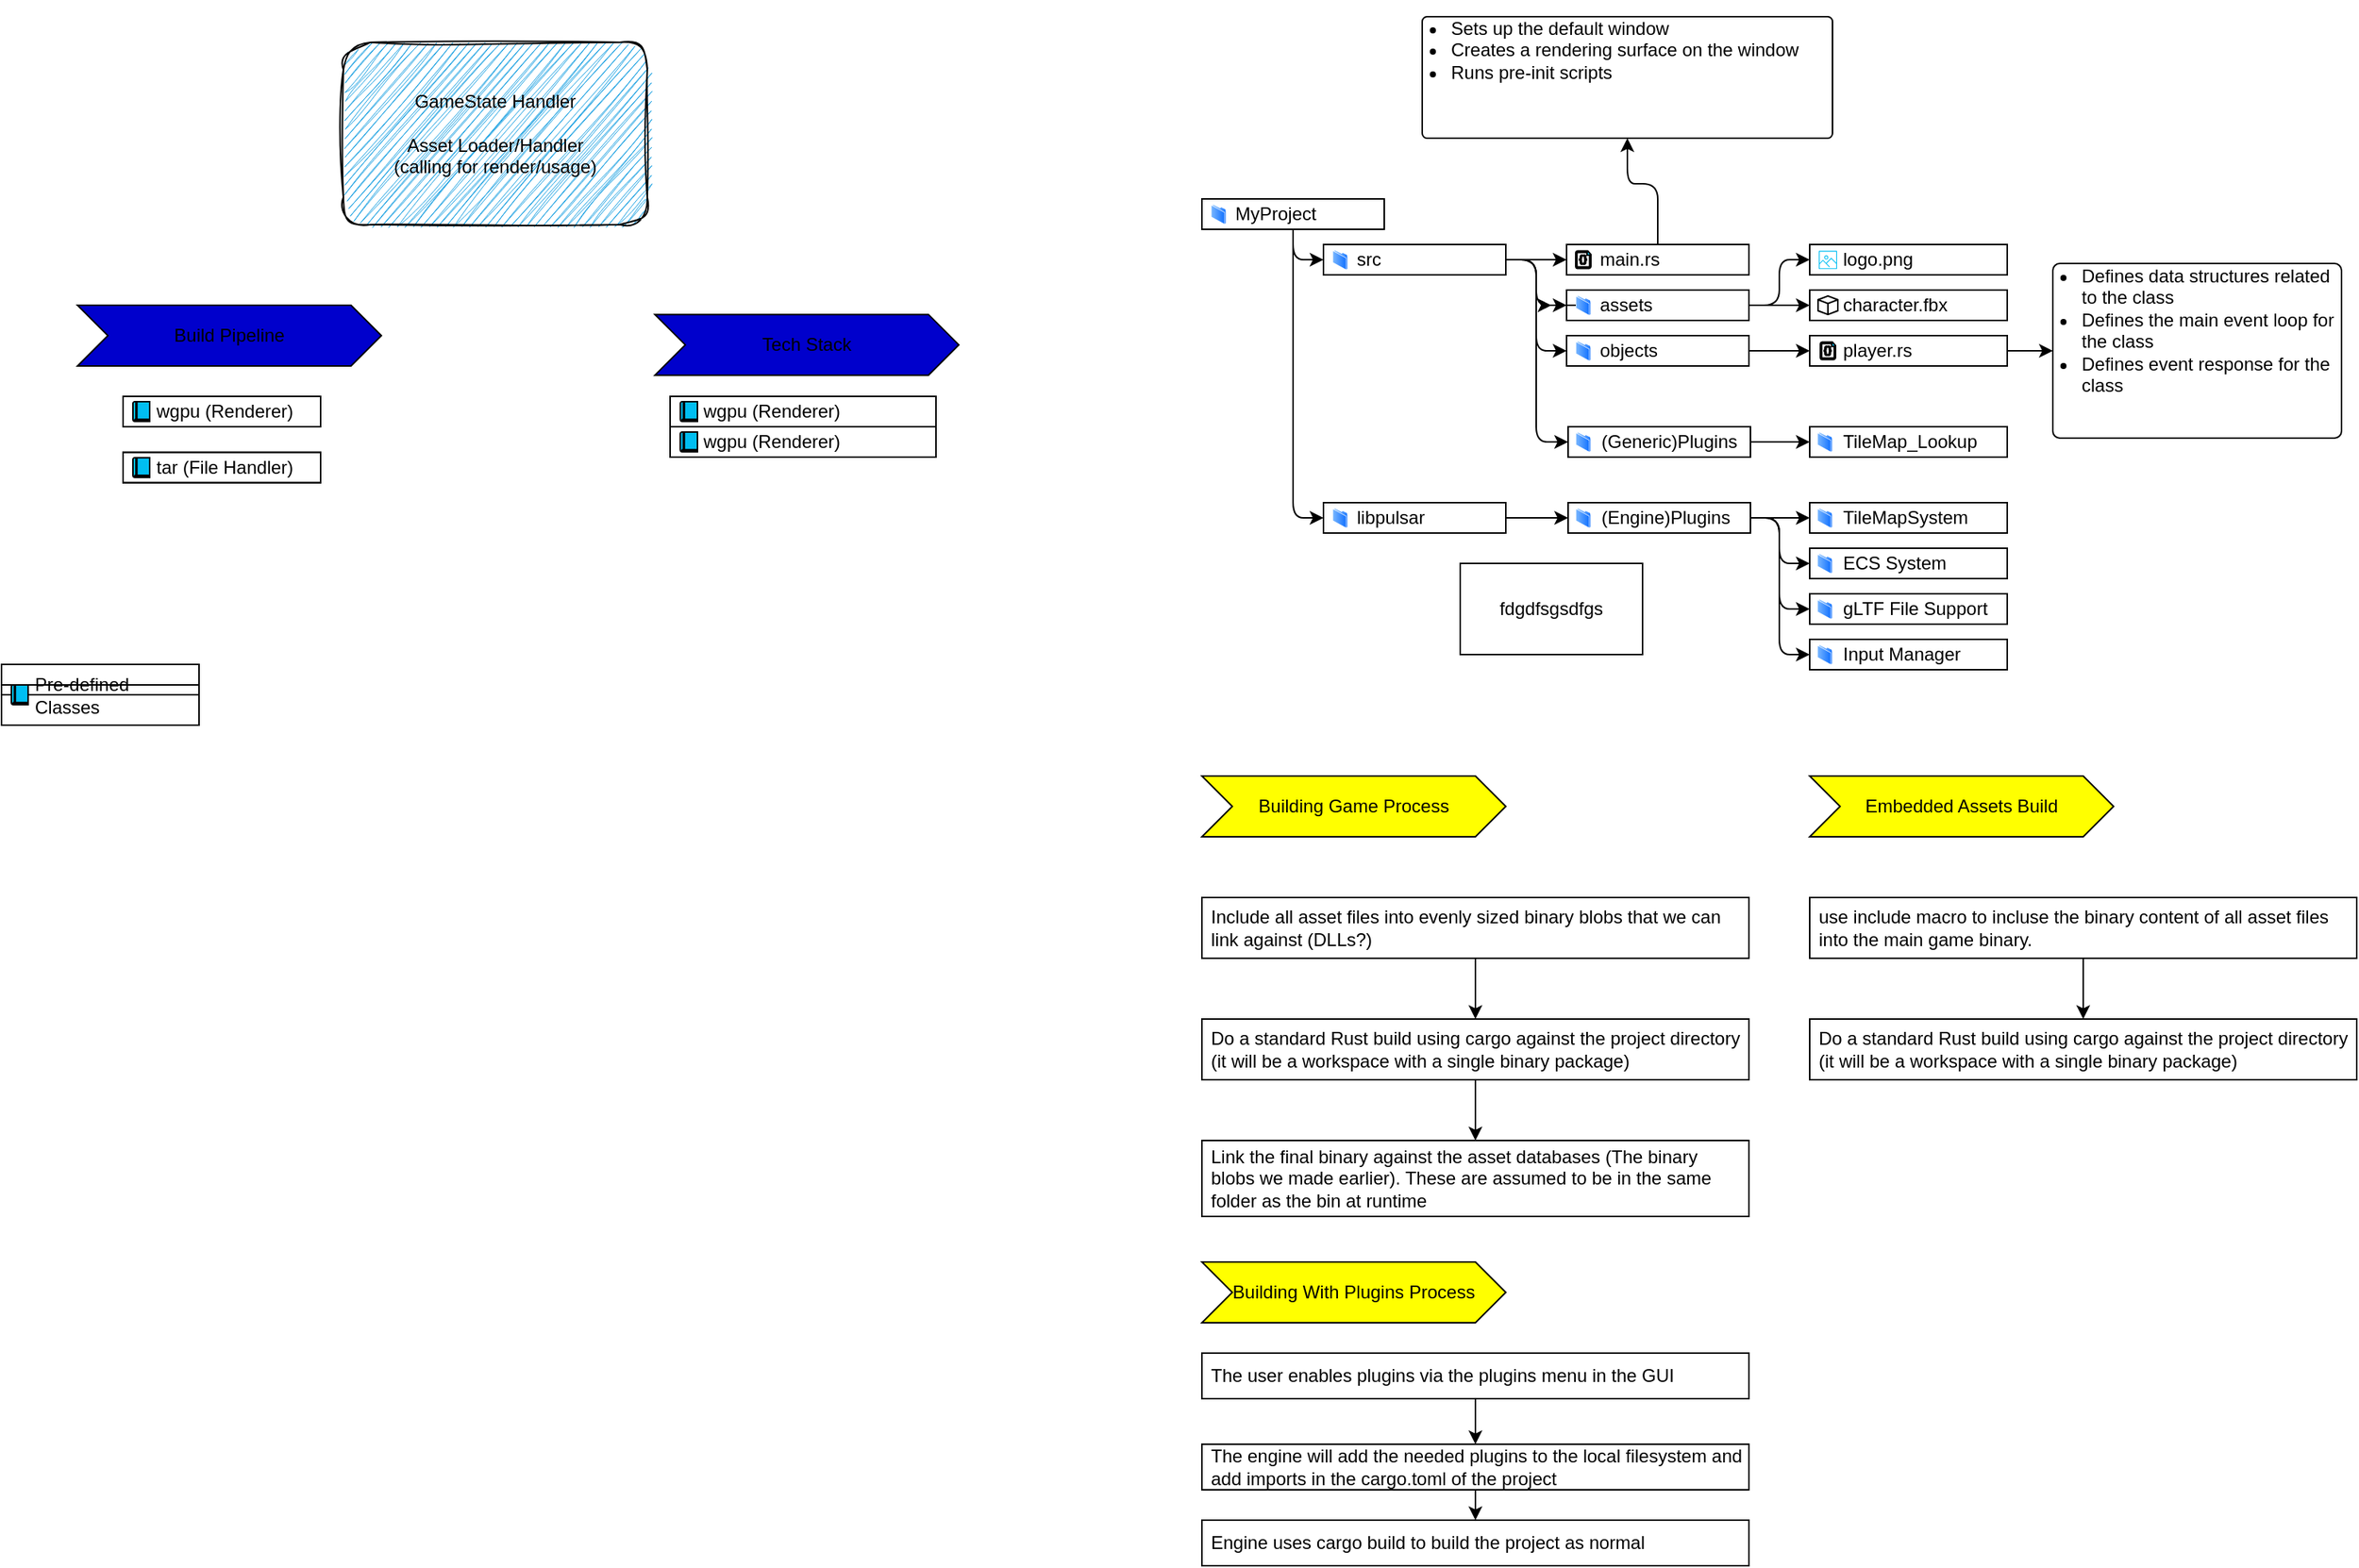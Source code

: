 <mxfile version="26.0.7" pages="2">
  <diagram id="Oc2sufx1-WyecKZLcLsp" name="Pre-BuildTime">
    <mxGraphModel dx="1986" dy="423" grid="1" gridSize="10" guides="1" tooltips="1" connect="1" arrows="1" fold="1" page="1" pageScale="1" pageWidth="850" pageHeight="1100" math="1" shadow="0">
      <root>
        <mxCell id="0" />
        <mxCell id="1" parent="0" />
        <mxCell id="5" style="edgeStyle=none;html=1;align=left;spacingLeft=20;fontColor=default;strokeColor=default;" parent="1" edge="1">
          <mxGeometry relative="1" as="geometry">
            <mxPoint x="70.0" y="120" as="sourcePoint" />
            <mxPoint x="70.0" y="120" as="targetPoint" />
          </mxGeometry>
        </mxCell>
        <mxCell id="10" value="" style="edgeStyle=none;html=1;align=left;spacingLeft=20;fontColor=default;strokeColor=default;" parent="1" source="7" target="9" edge="1">
          <mxGeometry relative="1" as="geometry">
            <Array as="points">
              <mxPoint x="100" y="180" />
            </Array>
          </mxGeometry>
        </mxCell>
        <mxCell id="15" style="edgeStyle=none;html=1;entryX=0;entryY=0.5;entryDx=0;entryDy=0;align=left;spacingLeft=20;fontColor=default;strokeColor=default;" parent="1" source="7" target="12" edge="1">
          <mxGeometry relative="1" as="geometry">
            <Array as="points">
              <mxPoint x="100" y="350" />
            </Array>
          </mxGeometry>
        </mxCell>
        <mxCell id="7" value="MyProject" style="rounded=0;whiteSpace=wrap;html=1;align=left;spacingLeft=20;fontColor=default;strokeColor=default;" parent="1" vertex="1">
          <mxGeometry x="40" y="140" width="120" height="20" as="geometry" />
        </mxCell>
        <mxCell id="18" value="" style="edgeStyle=none;html=1;align=left;spacingLeft=20;fontColor=default;strokeColor=default;" parent="1" source="9" target="17" edge="1">
          <mxGeometry relative="1" as="geometry" />
        </mxCell>
        <mxCell id="20" style="edgeStyle=none;html=1;entryX=0;entryY=0.5;entryDx=0;entryDy=0;align=left;spacingLeft=20;fontColor=default;strokeColor=default;" parent="1" source="9" target="19" edge="1">
          <mxGeometry relative="1" as="geometry">
            <Array as="points">
              <mxPoint x="260" y="180" />
              <mxPoint x="260" y="210" />
            </Array>
          </mxGeometry>
        </mxCell>
        <mxCell id="56" style="edgeStyle=none;html=1;entryX=0;entryY=0.5;entryDx=0;entryDy=0;align=left;spacingLeft=20;fontColor=default;strokeColor=default;" parent="1" source="9" target="50" edge="1">
          <mxGeometry relative="1" as="geometry">
            <Array as="points">
              <mxPoint x="260" y="180" />
              <mxPoint x="260" y="300" />
            </Array>
          </mxGeometry>
        </mxCell>
        <mxCell id="9" value="src" style="rounded=0;whiteSpace=wrap;html=1;align=left;spacingLeft=20;fontColor=default;strokeColor=default;" parent="1" vertex="1">
          <mxGeometry x="120" y="170" width="120" height="20" as="geometry" />
        </mxCell>
        <mxCell id="12" value="libpulsar" style="rounded=0;whiteSpace=wrap;html=1;align=left;spacingLeft=20;fontColor=default;strokeColor=default;" parent="1" vertex="1">
          <mxGeometry x="120" y="340" width="120" height="20" as="geometry" />
        </mxCell>
        <mxCell id="46" style="edgeStyle=none;html=1;entryX=0;entryY=0.5;entryDx=0;entryDy=0;exitX=1;exitY=0.5;exitDx=0;exitDy=0;align=left;spacingLeft=20;fontColor=default;strokeColor=default;" parent="1" source="12" target="45" edge="1">
          <mxGeometry relative="1" as="geometry">
            <mxPoint x="240" y="380" as="sourcePoint" />
          </mxGeometry>
        </mxCell>
        <mxCell id="63" style="edgeStyle=none;html=1;entryX=0.5;entryY=1;entryDx=0;entryDy=0;fontColor=default;strokeColor=default;" parent="1" source="17" target="62" edge="1">
          <mxGeometry relative="1" as="geometry">
            <Array as="points">
              <mxPoint x="340" y="130" />
              <mxPoint x="320" y="130" />
            </Array>
          </mxGeometry>
        </mxCell>
        <mxCell id="17" value="main.rs" style="rounded=0;whiteSpace=wrap;html=1;align=left;spacingLeft=20;fontColor=default;strokeColor=default;" parent="1" vertex="1">
          <mxGeometry x="280" y="170" width="120" height="20" as="geometry" />
        </mxCell>
        <mxCell id="32" style="edgeStyle=none;html=1;align=left;spacingLeft=20;fontColor=default;strokeColor=default;" parent="1" source="19" target="26" edge="1">
          <mxGeometry relative="1" as="geometry" />
        </mxCell>
        <mxCell id="37" style="edgeStyle=none;html=1;align=left;spacingLeft=20;fontColor=default;strokeColor=default;" parent="1" source="19" edge="1">
          <mxGeometry relative="1" as="geometry">
            <mxPoint x="440" y="180" as="targetPoint" />
            <Array as="points">
              <mxPoint x="420" y="210" />
              <mxPoint x="420" y="180" />
            </Array>
          </mxGeometry>
        </mxCell>
        <mxCell id="19" value="assets" style="rounded=0;whiteSpace=wrap;html=1;align=left;spacingLeft=20;fontColor=default;strokeColor=default;" parent="1" vertex="1">
          <mxGeometry x="280" y="200" width="120" height="20" as="geometry" />
        </mxCell>
        <mxCell id="31" style="edgeStyle=none;html=1;entryX=0;entryY=0.5;entryDx=0;entryDy=0;align=left;spacingLeft=20;fontColor=default;strokeColor=default;" parent="1" source="21" target="25" edge="1">
          <mxGeometry relative="1" as="geometry" />
        </mxCell>
        <mxCell id="21" value="objects" style="rounded=0;whiteSpace=wrap;html=1;align=left;spacingLeft=20;fontColor=default;strokeColor=default;" parent="1" vertex="1">
          <mxGeometry x="280" y="230" width="120" height="20" as="geometry" />
        </mxCell>
        <mxCell id="23" style="edgeStyle=none;html=1;entryX=0;entryY=0.5;entryDx=0;entryDy=0;align=left;spacingLeft=20;fontColor=default;strokeColor=default;" parent="1" target="21" edge="1">
          <mxGeometry relative="1" as="geometry">
            <mxPoint x="240" y="180" as="sourcePoint" />
            <mxPoint x="280.0" y="210" as="targetPoint" />
            <Array as="points">
              <mxPoint x="260" y="180" />
              <mxPoint x="260" y="240" />
            </Array>
          </mxGeometry>
        </mxCell>
        <mxCell id="136" style="edgeStyle=none;html=1;entryX=0;entryY=0.5;entryDx=0;entryDy=0;fontColor=default;strokeColor=default;" parent="1" source="25" target="135" edge="1">
          <mxGeometry relative="1" as="geometry" />
        </mxCell>
        <mxCell id="26" value="character.fbx" style="rounded=0;whiteSpace=wrap;html=1;align=left;spacingLeft=20;fontColor=default;strokeColor=default;" parent="1" vertex="1">
          <mxGeometry x="440" y="200" width="130" height="20" as="geometry" />
        </mxCell>
        <mxCell id="27" value="" style="aspect=fixed;perimeter=ellipsePerimeter;html=1;align=left;shadow=0;dashed=0;spacingTop=3;image;image=img/lib/active_directory/folder.svg;spacingLeft=20;fontColor=default;strokeColor=default;" parent="1" vertex="1">
          <mxGeometry x="46" y="143.15" width="10" height="13.7" as="geometry" />
        </mxCell>
        <mxCell id="28" value="" style="aspect=fixed;perimeter=ellipsePerimeter;html=1;align=left;shadow=0;dashed=0;spacingTop=3;image;image=img/lib/active_directory/folder.svg;spacingLeft=20;fontColor=default;strokeColor=default;" parent="1" vertex="1">
          <mxGeometry x="126" y="173.15" width="10" height="13.7" as="geometry" />
        </mxCell>
        <mxCell id="rsUvn8Ku_VxDoovtE9m1-190" style="edgeStyle=orthogonalEdgeStyle;rounded=0;orthogonalLoop=1;jettySize=auto;html=1;" parent="1" source="29" edge="1">
          <mxGeometry relative="1" as="geometry">
            <mxPoint x="270" y="210" as="targetPoint" />
          </mxGeometry>
        </mxCell>
        <mxCell id="29" value="" style="aspect=fixed;perimeter=ellipsePerimeter;html=1;align=left;shadow=0;dashed=0;spacingTop=3;image;image=img/lib/active_directory/folder.svg;spacingLeft=20;fontColor=default;strokeColor=default;" parent="1" vertex="1">
          <mxGeometry x="286" y="203.15" width="10" height="13.7" as="geometry" />
        </mxCell>
        <mxCell id="30" value="" style="aspect=fixed;perimeter=ellipsePerimeter;html=1;align=left;shadow=0;dashed=0;spacingTop=3;image;image=img/lib/active_directory/folder.svg;spacingLeft=20;fontColor=default;strokeColor=default;" parent="1" vertex="1">
          <mxGeometry x="286" y="233.15" width="10" height="13.7" as="geometry" />
        </mxCell>
        <mxCell id="33" value="" style="verticalLabelPosition=bottom;html=1;verticalAlign=top;align=left;strokeColor=default;fillColor=#00BEF2;shape=mxgraph.azure.code_file;pointerEvents=1;aspect=fixed;spacingLeft=20;fontColor=default;" parent="1" vertex="1">
          <mxGeometry x="286" y="174.28" width="10" height="11.43" as="geometry" />
        </mxCell>
        <mxCell id="38" value="logo.png" style="rounded=0;whiteSpace=wrap;html=1;align=left;spacingLeft=20;fontColor=default;strokeColor=default;" parent="1" vertex="1">
          <mxGeometry x="440" y="170" width="130" height="20" as="geometry" />
        </mxCell>
        <mxCell id="40" value="" style="sketch=0;outlineConnect=0;fontColor=default;gradientColor=none;fillColor=#00BEF2;strokeColor=default;dashed=0;verticalLabelPosition=bottom;verticalAlign=top;align=left;html=1;fontSize=12;fontStyle=0;aspect=fixed;pointerEvents=1;shape=mxgraph.aws4.container_registry_image;spacingLeft=20;" parent="1" vertex="1">
          <mxGeometry x="446" y="174.15" width="12" height="12" as="geometry" />
        </mxCell>
        <mxCell id="43" value="" style="html=1;verticalLabelPosition=bottom;align=left;labelBackgroundColor=#ffffff;verticalAlign=top;strokeWidth=1;strokeColor=default;shadow=0;dashed=0;shape=mxgraph.ios7.icons.cube;fillColor=none;aspect=fixed;spacingLeft=20;fontColor=default;" parent="1" vertex="1">
          <mxGeometry x="445.5" y="203.92" width="13" height="12.16" as="geometry" />
        </mxCell>
        <mxCell id="54" style="edgeStyle=none;html=1;exitX=1;exitY=0.5;exitDx=0;exitDy=0;entryX=0;entryY=0.5;entryDx=0;entryDy=0;align=left;spacingLeft=20;fontColor=default;strokeColor=default;" parent="1" source="45" target="52" edge="1">
          <mxGeometry relative="1" as="geometry" />
        </mxCell>
        <mxCell id="59" style="edgeStyle=none;html=1;exitX=1;exitY=0.5;exitDx=0;exitDy=0;entryX=0;entryY=0.5;entryDx=0;entryDy=0;align=left;spacingLeft=20;fontColor=default;strokeColor=default;" parent="1" source="45" target="58" edge="1">
          <mxGeometry relative="1" as="geometry">
            <Array as="points">
              <mxPoint x="420" y="350" />
              <mxPoint x="420" y="380" />
            </Array>
          </mxGeometry>
        </mxCell>
        <mxCell id="164" style="edgeStyle=none;html=1;exitX=1;exitY=0.5;exitDx=0;exitDy=0;entryX=0;entryY=0.5;entryDx=0;entryDy=0;fontColor=default;strokeColor=default;" parent="1" source="45" target="148" edge="1">
          <mxGeometry relative="1" as="geometry">
            <Array as="points">
              <mxPoint x="420" y="350" />
              <mxPoint x="420" y="410" />
            </Array>
          </mxGeometry>
        </mxCell>
        <mxCell id="167" style="edgeStyle=none;html=1;exitX=1;exitY=0.5;exitDx=0;exitDy=0;entryX=0;entryY=0.5;entryDx=0;entryDy=0;fontColor=default;strokeColor=default;" parent="1" source="45" target="153" edge="1">
          <mxGeometry relative="1" as="geometry">
            <Array as="points">
              <mxPoint x="420" y="350" />
              <mxPoint x="420" y="440" />
            </Array>
          </mxGeometry>
        </mxCell>
        <mxCell id="45" value="(Engine)Plugins" style="rounded=0;whiteSpace=wrap;html=1;shadow=0;strokeColor=default;strokeWidth=1;fillColor=none;align=left;spacingLeft=20;fontColor=default;" parent="1" vertex="1">
          <mxGeometry x="281" y="340" width="120" height="20" as="geometry" />
        </mxCell>
        <mxCell id="55" style="edgeStyle=none;html=1;exitX=1;exitY=0.5;exitDx=0;exitDy=0;entryX=0;entryY=0.5;entryDx=0;entryDy=0;align=left;spacingLeft=20;fontColor=default;strokeColor=default;" parent="1" source="50" target="53" edge="1">
          <mxGeometry relative="1" as="geometry" />
        </mxCell>
        <mxCell id="50" value="(Generic)Plugins" style="rounded=0;whiteSpace=wrap;html=1;shadow=0;strokeColor=default;strokeWidth=1;fillColor=none;spacingLeft=20;align=left;fontColor=default;" parent="1" vertex="1">
          <mxGeometry x="281" y="290" width="120" height="20" as="geometry" />
        </mxCell>
        <mxCell id="62" value="&lt;ul&gt;&lt;li&gt;Sets up the default window&lt;/li&gt;&lt;li&gt;Creates a rendering surface on the window&lt;/li&gt;&lt;li&gt;Runs pre-init scripts&lt;/li&gt;&lt;/ul&gt;" style="rounded=1;whiteSpace=wrap;html=1;shadow=0;sketch=0;strokeColor=default;strokeWidth=1;fillColor=none;arcSize=4;align=left;verticalAlign=top;spacingLeft=-23;spacingTop=-18;fontColor=default;" parent="1" vertex="1">
          <mxGeometry x="185" y="20" width="270" height="80" as="geometry" />
        </mxCell>
        <mxCell id="135" value="&lt;ul&gt;&lt;li&gt;Defines data structures related to the class&lt;/li&gt;&lt;li&gt;Defines the main event loop for the class&lt;/li&gt;&lt;li&gt;Defines event response for the class&lt;/li&gt;&lt;/ul&gt;" style="rounded=1;whiteSpace=wrap;html=1;shadow=0;sketch=0;strokeColor=default;strokeWidth=1;fillColor=none;arcSize=4;align=left;verticalAlign=top;spacingLeft=-23;spacingTop=-18;fontColor=default;" parent="1" vertex="1">
          <mxGeometry x="600" y="182.5" width="190" height="115" as="geometry" />
        </mxCell>
        <mxCell id="137" value="" style="aspect=fixed;perimeter=ellipsePerimeter;html=1;align=left;shadow=0;dashed=0;spacingTop=3;image;image=img/lib/active_directory/folder.svg;spacingLeft=20;fontColor=default;strokeColor=default;" parent="1" vertex="1">
          <mxGeometry x="286" y="293.15" width="10" height="13.7" as="geometry" />
        </mxCell>
        <mxCell id="138" value="" style="aspect=fixed;perimeter=ellipsePerimeter;html=1;align=left;shadow=0;dashed=0;spacingTop=3;image;image=img/lib/active_directory/folder.svg;spacingLeft=20;fontColor=default;strokeColor=default;" parent="1" vertex="1">
          <mxGeometry x="286" y="343.15" width="10" height="13.7" as="geometry" />
        </mxCell>
        <mxCell id="139" value="" style="aspect=fixed;perimeter=ellipsePerimeter;html=1;align=left;shadow=0;dashed=0;spacingTop=3;image;image=img/lib/active_directory/folder.svg;spacingLeft=20;fontColor=default;strokeColor=default;" parent="1" vertex="1">
          <mxGeometry x="126" y="343.15" width="10" height="13.7" as="geometry" />
        </mxCell>
        <mxCell id="144" value="" style="group;fontColor=default;strokeColor=default;" parent="1" connectable="0" vertex="1">
          <mxGeometry x="440" y="370" width="130" height="20" as="geometry" />
        </mxCell>
        <mxCell id="58" value="ECS System" style="rounded=0;whiteSpace=wrap;html=1;shadow=0;strokeColor=default;strokeWidth=1;fillColor=none;spacingLeft=20;align=left;fontColor=default;" parent="144" vertex="1">
          <mxGeometry width="130" height="20" as="geometry" />
        </mxCell>
        <mxCell id="142" value="" style="aspect=fixed;perimeter=ellipsePerimeter;html=1;align=left;shadow=0;dashed=0;spacingTop=3;image;image=img/lib/active_directory/folder.svg;spacingLeft=20;fontColor=default;strokeColor=default;" parent="144" vertex="1">
          <mxGeometry x="5" y="3.15" width="10" height="13.7" as="geometry" />
        </mxCell>
        <mxCell id="145" value="" style="group;fontColor=default;strokeColor=default;" parent="1" connectable="0" vertex="1">
          <mxGeometry x="440" y="340" width="130" height="20" as="geometry" />
        </mxCell>
        <mxCell id="52" value="TileMapSystem" style="rounded=0;whiteSpace=wrap;html=1;shadow=0;strokeColor=default;strokeWidth=1;fillColor=none;spacingLeft=20;align=left;fontColor=default;" parent="145" vertex="1">
          <mxGeometry width="130" height="20" as="geometry" />
        </mxCell>
        <mxCell id="141" value="" style="aspect=fixed;perimeter=ellipsePerimeter;html=1;align=left;shadow=0;dashed=0;spacingTop=3;image;image=img/lib/active_directory/folder.svg;spacingLeft=20;fontColor=default;strokeColor=default;" parent="145" vertex="1">
          <mxGeometry x="5" y="3.15" width="10" height="13.7" as="geometry" />
        </mxCell>
        <mxCell id="146" value="" style="group;fontColor=default;strokeColor=default;" parent="1" connectable="0" vertex="1">
          <mxGeometry x="440" y="290" width="130" height="20" as="geometry" />
        </mxCell>
        <mxCell id="53" value="TileMap_Lookup" style="rounded=0;whiteSpace=wrap;html=1;shadow=0;strokeColor=default;strokeWidth=1;fillColor=none;align=left;spacingLeft=20;fontColor=default;" parent="146" vertex="1">
          <mxGeometry width="130" height="20" as="geometry" />
        </mxCell>
        <mxCell id="140" value="" style="aspect=fixed;perimeter=ellipsePerimeter;html=1;align=left;shadow=0;dashed=0;spacingTop=3;image;image=img/lib/active_directory/folder.svg;spacingLeft=20;fontColor=default;strokeColor=default;" parent="146" vertex="1">
          <mxGeometry x="5" y="3.15" width="10" height="13.7" as="geometry" />
        </mxCell>
        <mxCell id="147" value="" style="group;fontColor=default;strokeColor=default;" parent="1" connectable="0" vertex="1">
          <mxGeometry x="440" y="400" width="130" height="20" as="geometry" />
        </mxCell>
        <mxCell id="148" value="gLTF File Support" style="rounded=0;whiteSpace=wrap;html=1;shadow=0;strokeColor=default;strokeWidth=1;fillColor=none;spacingLeft=20;align=left;fontColor=default;" parent="147" vertex="1">
          <mxGeometry width="130" height="20" as="geometry" />
        </mxCell>
        <mxCell id="149" value="" style="aspect=fixed;perimeter=ellipsePerimeter;html=1;align=left;shadow=0;dashed=0;spacingTop=3;image;image=img/lib/active_directory/folder.svg;spacingLeft=20;fontColor=default;strokeColor=default;" parent="147" vertex="1">
          <mxGeometry x="5" y="3.15" width="10" height="13.7" as="geometry" />
        </mxCell>
        <mxCell id="151" value="Building Game Process" style="shape=step;perimeter=stepPerimeter;whiteSpace=wrap;html=1;fixedSize=1;rounded=0;shadow=0;sketch=0;strokeColor=default;strokeWidth=1;fillColor=#FFFF00;fontColor=default;" parent="1" vertex="1">
          <mxGeometry x="40" y="520" width="200" height="40" as="geometry" />
        </mxCell>
        <mxCell id="152" value="" style="group;fontColor=default;strokeColor=default;" parent="1" connectable="0" vertex="1">
          <mxGeometry x="440" y="430" width="130" height="20" as="geometry" />
        </mxCell>
        <mxCell id="153" value="Input Manager" style="rounded=0;whiteSpace=wrap;html=1;shadow=0;strokeColor=default;strokeWidth=1;fillColor=none;spacingLeft=20;align=left;fontColor=default;" parent="152" vertex="1">
          <mxGeometry width="130" height="20" as="geometry" />
        </mxCell>
        <mxCell id="154" value="" style="aspect=fixed;perimeter=ellipsePerimeter;html=1;align=left;shadow=0;dashed=0;spacingTop=3;image;image=img/lib/active_directory/folder.svg;spacingLeft=20;fontColor=default;strokeColor=default;" parent="152" vertex="1">
          <mxGeometry x="5" y="3.15" width="10" height="13.7" as="geometry" />
        </mxCell>
        <mxCell id="161" value="" style="edgeStyle=none;html=1;fontColor=default;strokeColor=default;" parent="1" source="157" target="160" edge="1">
          <mxGeometry relative="1" as="geometry" />
        </mxCell>
        <mxCell id="157" value="Include all asset files into evenly sized binary blobs that we can link against (DLLs?)" style="rounded=0;whiteSpace=wrap;html=1;shadow=0;strokeColor=default;strokeWidth=1;fillColor=none;spacingLeft=4;align=left;spacing=2;spacingTop=4;spacingBottom=4;spacingRight=4;fontColor=default;" parent="1" vertex="1">
          <mxGeometry x="40" y="600" width="360" height="40" as="geometry" />
        </mxCell>
        <mxCell id="158" value="" style="group;fontColor=default;strokeColor=default;" parent="1" connectable="0" vertex="1">
          <mxGeometry x="440" y="230" width="130" height="20" as="geometry" />
        </mxCell>
        <mxCell id="25" value="player.rs" style="rounded=0;whiteSpace=wrap;html=1;align=left;spacingLeft=20;fontColor=default;strokeColor=default;" parent="158" vertex="1">
          <mxGeometry width="130" height="20" as="geometry" />
        </mxCell>
        <mxCell id="36" value="" style="verticalLabelPosition=bottom;html=1;verticalAlign=top;align=left;strokeColor=default;fillColor=#00BEF2;shape=mxgraph.azure.code_file;pointerEvents=1;aspect=fixed;spacingLeft=20;fontColor=default;" parent="158" vertex="1">
          <mxGeometry x="7" y="4.29" width="10" height="11.43" as="geometry" />
        </mxCell>
        <mxCell id="159" value="Embedded Assets Build" style="shape=step;perimeter=stepPerimeter;whiteSpace=wrap;html=1;fixedSize=1;rounded=0;shadow=0;sketch=0;strokeColor=default;strokeWidth=1;fillColor=#FFFF00;fontColor=default;" parent="1" vertex="1">
          <mxGeometry x="440" y="520" width="200" height="40" as="geometry" />
        </mxCell>
        <mxCell id="163" style="edgeStyle=none;html=1;fontColor=default;strokeColor=default;" parent="1" source="160" target="162" edge="1">
          <mxGeometry relative="1" as="geometry" />
        </mxCell>
        <mxCell id="160" value="Do a standard Rust build using cargo against the project directory (it will be a workspace with a single binary package)" style="rounded=0;whiteSpace=wrap;html=1;shadow=0;strokeColor=default;strokeWidth=1;fillColor=none;spacingLeft=4;align=left;spacing=2;spacingTop=4;spacingBottom=4;spacingRight=4;fontColor=default;" parent="1" vertex="1">
          <mxGeometry x="40" y="680" width="360" height="40" as="geometry" />
        </mxCell>
        <mxCell id="162" value="Link the final binary against the asset databases (The binary blobs we made earlier). These are assumed to be in the same folder as the bin at runtime" style="rounded=0;whiteSpace=wrap;html=1;shadow=0;strokeColor=default;strokeWidth=1;fillColor=none;spacingLeft=4;align=left;spacing=2;spacingTop=4;spacingBottom=4;spacingRight=4;fontColor=default;" parent="1" vertex="1">
          <mxGeometry x="40" y="760" width="360" height="50" as="geometry" />
        </mxCell>
        <mxCell id="168" value="" style="edgeStyle=none;html=1;fontColor=default;strokeColor=default;" parent="1" source="169" target="171" edge="1">
          <mxGeometry relative="1" as="geometry" />
        </mxCell>
        <mxCell id="169" value="use include macro to incluse the binary content of all asset files into the main game binary." style="rounded=0;whiteSpace=wrap;html=1;shadow=0;strokeColor=default;strokeWidth=1;fillColor=none;spacingLeft=4;align=left;spacing=2;spacingTop=4;spacingBottom=4;spacingRight=4;fontColor=default;" parent="1" vertex="1">
          <mxGeometry x="440" y="600" width="360" height="40" as="geometry" />
        </mxCell>
        <mxCell id="171" value="Do a standard Rust build using cargo against the project directory (it will be a workspace with a single binary package)" style="rounded=0;whiteSpace=wrap;html=1;shadow=0;strokeColor=default;strokeWidth=1;fillColor=none;spacingLeft=4;align=left;spacing=2;spacingTop=4;spacingBottom=4;spacingRight=4;fontColor=default;" parent="1" vertex="1">
          <mxGeometry x="440" y="680" width="360" height="40" as="geometry" />
        </mxCell>
        <mxCell id="173" value="Building With Plugins Process" style="shape=step;perimeter=stepPerimeter;whiteSpace=wrap;html=1;fixedSize=1;rounded=0;shadow=0;sketch=0;strokeColor=default;strokeWidth=1;fillColor=#FFFF00;fontColor=default;" parent="1" vertex="1">
          <mxGeometry x="40" y="840" width="200" height="40" as="geometry" />
        </mxCell>
        <mxCell id="188" value="" style="edgeStyle=none;html=1;fontColor=default;strokeColor=default;" parent="1" source="181" target="187" edge="1">
          <mxGeometry relative="1" as="geometry" />
        </mxCell>
        <mxCell id="181" value="The user enables plugins via the plugins menu in the GUI" style="rounded=0;whiteSpace=wrap;html=1;shadow=0;strokeColor=default;strokeWidth=1;fillColor=none;spacingLeft=4;align=left;spacing=2;spacingTop=4;spacingBottom=4;spacingRight=4;fontColor=default;" parent="1" vertex="1">
          <mxGeometry x="40" y="900" width="360" height="30" as="geometry" />
        </mxCell>
        <mxCell id="190" value="" style="edgeStyle=none;html=1;fontColor=default;strokeColor=default;" parent="1" source="187" target="189" edge="1">
          <mxGeometry relative="1" as="geometry" />
        </mxCell>
        <mxCell id="187" value="The engine will add the needed plugins to the local filesystem and add imports in the cargo.toml of the project" style="rounded=0;whiteSpace=wrap;html=1;shadow=0;strokeColor=default;strokeWidth=1;fillColor=none;spacingLeft=4;align=left;spacing=2;spacingTop=4;spacingBottom=4;spacingRight=4;fontColor=default;" parent="1" vertex="1">
          <mxGeometry x="40" y="960" width="360" height="30" as="geometry" />
        </mxCell>
        <mxCell id="189" value="Engine uses cargo build to build the project as normal" style="rounded=0;whiteSpace=wrap;html=1;shadow=0;strokeColor=default;strokeWidth=1;fillColor=none;spacingLeft=4;align=left;spacing=2;spacingTop=4;spacingBottom=4;spacingRight=4;fontColor=default;" parent="1" vertex="1">
          <mxGeometry x="40" y="1010" width="360" height="30" as="geometry" />
        </mxCell>
        <mxCell id="X7ES4t8qxUZ2AalR-ngR-190" value="" style="group;fontColor=default;strokeColor=default;" parent="1" connectable="0" vertex="1">
          <mxGeometry x="-310" y="270" width="175" height="20" as="geometry" />
        </mxCell>
        <mxCell id="HEsGYf_qr3aidlIXlIUJ-193" value="" style="group;fontColor=default;strokeColor=default;" parent="X7ES4t8qxUZ2AalR-ngR-190" vertex="1" connectable="0">
          <mxGeometry width="175" height="20" as="geometry" />
        </mxCell>
        <mxCell id="X7ES4t8qxUZ2AalR-ngR-198" value="" style="group;fontColor=default;strokeColor=default;" parent="HEsGYf_qr3aidlIXlIUJ-193" connectable="0" vertex="1">
          <mxGeometry width="175" height="20" as="geometry" />
        </mxCell>
        <mxCell id="X7ES4t8qxUZ2AalR-ngR-191" value="wgpu (Renderer)" style="rounded=0;whiteSpace=wrap;html=1;shadow=0;strokeColor=default;strokeWidth=1;fillColor=none;spacingLeft=20;align=left;fontColor=default;" parent="X7ES4t8qxUZ2AalR-ngR-198" vertex="1">
          <mxGeometry width="175" height="20" as="geometry" />
        </mxCell>
        <mxCell id="HEsGYf_qr3aidlIXlIUJ-192" value="" style="sketch=0;pointerEvents=1;shadow=0;dashed=0;html=1;strokeColor=default;fillColor=#00BEF2;labelPosition=center;verticalLabelPosition=bottom;verticalAlign=top;outlineConnect=0;align=center;shape=mxgraph.office.concepts.book_journal;rounded=0;strokeWidth=1;fontColor=default;" parent="X7ES4t8qxUZ2AalR-ngR-198" vertex="1">
          <mxGeometry x="6.75" y="3.5" width="11.25" height="13" as="geometry" />
        </mxCell>
        <mxCell id="HEsGYf_qr3aidlIXlIUJ-191" value="Tech Stack" style="shape=step;perimeter=stepPerimeter;whiteSpace=wrap;html=1;fixedSize=1;rounded=0;shadow=0;sketch=0;strokeColor=default;strokeWidth=1;fillColor=#0000CC;fontColor=default;" parent="1" vertex="1">
          <mxGeometry x="-320" y="216.08" width="200" height="40" as="geometry" />
        </mxCell>
        <mxCell id="HEsGYf_qr3aidlIXlIUJ-194" value="" style="group;fontColor=default;strokeColor=default;" parent="1" connectable="0" vertex="1">
          <mxGeometry x="-310" y="290" width="175" height="20" as="geometry" />
        </mxCell>
        <mxCell id="HEsGYf_qr3aidlIXlIUJ-195" value="" style="group;fontColor=default;strokeColor=default;" parent="HEsGYf_qr3aidlIXlIUJ-194" vertex="1" connectable="0">
          <mxGeometry width="175.0" height="20" as="geometry" />
        </mxCell>
        <mxCell id="HEsGYf_qr3aidlIXlIUJ-196" value="" style="group;fontColor=default;strokeColor=default;" parent="HEsGYf_qr3aidlIXlIUJ-195" connectable="0" vertex="1">
          <mxGeometry width="175.0" height="20" as="geometry" />
        </mxCell>
        <mxCell id="HEsGYf_qr3aidlIXlIUJ-197" value="wgpu (Renderer)" style="rounded=0;whiteSpace=wrap;html=1;shadow=0;strokeColor=default;strokeWidth=1;fillColor=none;spacingLeft=20;align=left;fontColor=default;" parent="HEsGYf_qr3aidlIXlIUJ-196" vertex="1">
          <mxGeometry width="175.0" height="20" as="geometry" />
        </mxCell>
        <mxCell id="HEsGYf_qr3aidlIXlIUJ-198" value="" style="sketch=0;pointerEvents=1;shadow=0;dashed=0;html=1;strokeColor=default;fillColor=#00BEF2;labelPosition=center;verticalLabelPosition=bottom;verticalAlign=top;outlineConnect=0;align=center;shape=mxgraph.office.concepts.book_journal;rounded=0;strokeWidth=1;fontColor=default;" parent="HEsGYf_qr3aidlIXlIUJ-196" vertex="1">
          <mxGeometry x="6.691" y="3.5" width="11.324" height="13" as="geometry" />
        </mxCell>
        <mxCell id="X7ES4t8qxUZ2AalR-ngR-199" value="" style="group;fontColor=default;strokeColor=default;" parent="1" connectable="0" vertex="1">
          <mxGeometry x="-670" y="270" width="130" height="20" as="geometry" />
        </mxCell>
        <mxCell id="X7ES4t8qxUZ2AalR-ngR-200" value="wgpu (Renderer)" style="rounded=0;whiteSpace=wrap;html=1;shadow=0;strokeColor=default;strokeWidth=1;fillColor=none;spacingLeft=20;align=left;fontColor=default;" parent="X7ES4t8qxUZ2AalR-ngR-199" vertex="1">
          <mxGeometry width="130" height="20" as="geometry" />
        </mxCell>
        <mxCell id="X7ES4t8qxUZ2AalR-ngR-201" value="" style="sketch=0;pointerEvents=1;shadow=0;dashed=0;html=1;strokeColor=default;fillColor=#00BEF2;labelPosition=center;verticalLabelPosition=bottom;verticalAlign=top;outlineConnect=0;align=center;shape=mxgraph.office.concepts.book_journal;rounded=0;strokeWidth=1;fontColor=default;" parent="X7ES4t8qxUZ2AalR-ngR-199" vertex="1">
          <mxGeometry x="6.5" y="3.5" width="11" height="13" as="geometry" />
        </mxCell>
        <mxCell id="X7ES4t8qxUZ2AalR-ngR-202" value="Build Pipeline" style="shape=step;perimeter=stepPerimeter;whiteSpace=wrap;html=1;fixedSize=1;rounded=0;shadow=0;sketch=0;strokeColor=default;strokeWidth=1;fillColor=#0000CC;fontColor=default;" parent="1" vertex="1">
          <mxGeometry x="-700" y="210.0" width="200" height="40" as="geometry" />
        </mxCell>
        <mxCell id="X7ES4t8qxUZ2AalR-ngR-203" value="" style="group;fontColor=default;strokeColor=default;" parent="1" connectable="0" vertex="1">
          <mxGeometry x="-670" y="306.85" width="130" height="20" as="geometry" />
        </mxCell>
        <mxCell id="X7ES4t8qxUZ2AalR-ngR-204" value="tar (File Handler)" style="rounded=0;whiteSpace=wrap;html=1;shadow=0;strokeColor=default;strokeWidth=1;fillColor=none;spacingLeft=20;align=left;fontColor=default;" parent="X7ES4t8qxUZ2AalR-ngR-203" vertex="1">
          <mxGeometry width="130" height="20" as="geometry" />
        </mxCell>
        <mxCell id="X7ES4t8qxUZ2AalR-ngR-205" value="" style="sketch=0;pointerEvents=1;shadow=0;dashed=0;html=1;strokeColor=default;fillColor=#00BEF2;labelPosition=center;verticalLabelPosition=bottom;verticalAlign=top;outlineConnect=0;align=center;shape=mxgraph.office.concepts.book_journal;rounded=0;strokeWidth=1;fontColor=default;" parent="X7ES4t8qxUZ2AalR-ngR-203" vertex="1">
          <mxGeometry x="6.5" y="3.5" width="11" height="13" as="geometry" />
        </mxCell>
        <mxCell id="X7ES4t8qxUZ2AalR-ngR-206" value="GameState Handler&lt;br&gt;&lt;br&gt;Asset Loader/Handler&lt;br&gt;(calling for render/usage)" style="text;html=1;strokeColor=default;fillColor=#1ba1e2;align=center;verticalAlign=middle;whiteSpace=wrap;rounded=1;fontColor=default;shadow=0;sketch=1;curveFitting=1;jiggle=2;" parent="1" vertex="1">
          <mxGeometry x="-525" y="36.85" width="200" height="120" as="geometry" />
        </mxCell>
        <mxCell id="X7ES4t8qxUZ2AalR-ngR-210" value="" style="group;fontColor=default;strokeColor=default;" parent="1" connectable="0" vertex="1">
          <mxGeometry x="-750" y="460.0" width="130" height="26.5" as="geometry" />
        </mxCell>
        <mxCell id="X7ES4t8qxUZ2AalR-ngR-207" value="" style="group;fontColor=default;strokeColor=default;" parent="X7ES4t8qxUZ2AalR-ngR-210" connectable="0" vertex="1">
          <mxGeometry y="6.5" width="130" height="20" as="geometry" />
        </mxCell>
        <mxCell id="X7ES4t8qxUZ2AalR-ngR-208" value="Pre-defined Classes" style="rounded=0;whiteSpace=wrap;html=1;shadow=0;strokeColor=default;strokeWidth=1;fillColor=none;spacingLeft=20;align=left;fontColor=default;" parent="X7ES4t8qxUZ2AalR-ngR-207" vertex="1">
          <mxGeometry y="-20" width="130" height="40" as="geometry" />
        </mxCell>
        <mxCell id="X7ES4t8qxUZ2AalR-ngR-209" value="" style="sketch=0;pointerEvents=1;shadow=0;dashed=0;html=1;strokeColor=default;fillColor=#00BEF2;labelPosition=center;verticalLabelPosition=bottom;verticalAlign=top;outlineConnect=0;align=center;shape=mxgraph.office.concepts.book_journal;rounded=0;strokeWidth=1;fontColor=default;" parent="X7ES4t8qxUZ2AalR-ngR-210" vertex="1">
          <mxGeometry x="6.5" width="11" height="13" as="geometry" />
        </mxCell>
        <mxCell id="_elWD8YFD2aStqSoCVVO-190" value="fdgdfsgsdfgs" style="rounded=0;whiteSpace=wrap;html=1;" parent="1" vertex="1">
          <mxGeometry x="210" y="380" width="120" height="60" as="geometry" />
        </mxCell>
      </root>
    </mxGraphModel>
  </diagram>
  <diagram id="_uSL_wrkPM1Pzk4tQ2qY" name="Post-BuildTime">
    <mxGraphModel dx="2705" dy="724" grid="1" gridSize="10" guides="1" tooltips="1" connect="1" arrows="1" fold="1" page="1" pageScale="1" pageWidth="500" pageHeight="400" math="0" shadow="0">
      <root>
        <mxCell id="0" />
        <mxCell id="1" parent="0" />
        <mxCell id="4Q3boyXlYjIcNNAPWvWX-1" value="" style="group" parent="1" connectable="0" vertex="1">
          <mxGeometry x="40" y="40.0" width="130" height="20" as="geometry" />
        </mxCell>
        <mxCell id="4Q3boyXlYjIcNNAPWvWX-2" value="Game Install Folder" style="rounded=0;whiteSpace=wrap;html=1;shadow=0;strokeColor=#FFFFFF;strokeWidth=1;fillColor=none;spacingLeft=20;align=left;" parent="4Q3boyXlYjIcNNAPWvWX-1" vertex="1">
          <mxGeometry width="130" height="20" as="geometry" />
        </mxCell>
        <mxCell id="4Q3boyXlYjIcNNAPWvWX-3" value="" style="aspect=fixed;perimeter=ellipsePerimeter;html=1;align=left;shadow=0;dashed=0;spacingTop=3;image;image=img/lib/active_directory/folder.svg;spacingLeft=20;" parent="4Q3boyXlYjIcNNAPWvWX-1" vertex="1">
          <mxGeometry x="5" y="3.15" width="10" height="13.7" as="geometry" />
        </mxCell>
        <mxCell id="4Q3boyXlYjIcNNAPWvWX-4" value="" style="group" parent="1" connectable="0" vertex="1">
          <mxGeometry x="120" y="110.0" width="130" height="20" as="geometry" />
        </mxCell>
        <mxCell id="4Q3boyXlYjIcNNAPWvWX-5" value="Game_Bundles" style="rounded=0;whiteSpace=wrap;html=1;shadow=0;strokeColor=#FFFFFF;strokeWidth=1;fillColor=none;spacingLeft=20;align=left;" parent="4Q3boyXlYjIcNNAPWvWX-4" vertex="1">
          <mxGeometry width="130" height="20" as="geometry" />
        </mxCell>
        <mxCell id="4Q3boyXlYjIcNNAPWvWX-6" value="" style="aspect=fixed;perimeter=ellipsePerimeter;html=1;align=left;shadow=0;dashed=0;spacingTop=3;image;image=img/lib/active_directory/folder.svg;spacingLeft=20;" parent="4Q3boyXlYjIcNNAPWvWX-4" vertex="1">
          <mxGeometry x="5" y="3.15" width="10" height="13.7" as="geometry" />
        </mxCell>
        <mxCell id="4Q3boyXlYjIcNNAPWvWX-7" value="" style="group" parent="1" connectable="0" vertex="1">
          <mxGeometry x="120" y="80.0" width="130" height="20" as="geometry" />
        </mxCell>
        <mxCell id="4Q3boyXlYjIcNNAPWvWX-8" value="Game.exe" style="rounded=0;whiteSpace=wrap;html=1;align=left;spacingLeft=20;" parent="4Q3boyXlYjIcNNAPWvWX-7" vertex="1">
          <mxGeometry width="130" height="20" as="geometry" />
        </mxCell>
        <mxCell id="4Q3boyXlYjIcNNAPWvWX-9" value="" style="verticalLabelPosition=bottom;html=1;verticalAlign=top;align=left;strokeColor=none;fillColor=#00BEF2;shape=mxgraph.azure.code_file;pointerEvents=1;aspect=fixed;spacingLeft=20;" parent="4Q3boyXlYjIcNNAPWvWX-7" vertex="1">
          <mxGeometry x="7" y="4.29" width="10" height="11.43" as="geometry" />
        </mxCell>
        <mxCell id="4Q3boyXlYjIcNNAPWvWX-10" style="edgeStyle=none;html=1;exitX=0.25;exitY=1;exitDx=0;exitDy=0;entryX=0;entryY=0.5;entryDx=0;entryDy=0;" parent="1" source="4Q3boyXlYjIcNNAPWvWX-2" target="4Q3boyXlYjIcNNAPWvWX-8" edge="1">
          <mxGeometry relative="1" as="geometry">
            <Array as="points">
              <mxPoint x="73" y="90" />
            </Array>
          </mxGeometry>
        </mxCell>
        <mxCell id="4Q3boyXlYjIcNNAPWvWX-11" style="edgeStyle=none;html=1;exitX=0.25;exitY=1;exitDx=0;exitDy=0;entryX=0;entryY=0.5;entryDx=0;entryDy=0;" parent="1" source="4Q3boyXlYjIcNNAPWvWX-2" target="4Q3boyXlYjIcNNAPWvWX-5" edge="1">
          <mxGeometry relative="1" as="geometry">
            <Array as="points">
              <mxPoint x="73" y="120" />
            </Array>
          </mxGeometry>
        </mxCell>
        <mxCell id="4Q3boyXlYjIcNNAPWvWX-12" value="" style="group" parent="1" connectable="0" vertex="1">
          <mxGeometry x="210" y="140.0" width="130" height="20" as="geometry" />
        </mxCell>
        <mxCell id="4Q3boyXlYjIcNNAPWvWX-13" value="assets_01.blob" style="rounded=0;whiteSpace=wrap;html=1;align=left;spacingLeft=20;" parent="4Q3boyXlYjIcNNAPWvWX-12" vertex="1">
          <mxGeometry width="130" height="20" as="geometry" />
        </mxCell>
        <mxCell id="4Q3boyXlYjIcNNAPWvWX-14" value="" style="verticalLabelPosition=bottom;html=1;verticalAlign=top;align=left;strokeColor=none;fillColor=#00BEF2;shape=mxgraph.azure.code_file;pointerEvents=1;aspect=fixed;spacingLeft=20;" parent="4Q3boyXlYjIcNNAPWvWX-12" vertex="1">
          <mxGeometry x="7" y="4.29" width="10" height="11.43" as="geometry" />
        </mxCell>
        <mxCell id="4Q3boyXlYjIcNNAPWvWX-15" value="" style="group" parent="1" connectable="0" vertex="1">
          <mxGeometry x="210" y="170.0" width="130" height="20" as="geometry" />
        </mxCell>
        <mxCell id="4Q3boyXlYjIcNNAPWvWX-16" value="assets_02.blob" style="rounded=0;whiteSpace=wrap;html=1;align=left;spacingLeft=20;" parent="4Q3boyXlYjIcNNAPWvWX-15" vertex="1">
          <mxGeometry width="130" height="20" as="geometry" />
        </mxCell>
        <mxCell id="4Q3boyXlYjIcNNAPWvWX-17" value="" style="verticalLabelPosition=bottom;html=1;verticalAlign=top;align=left;strokeColor=none;fillColor=#00BEF2;shape=mxgraph.azure.code_file;pointerEvents=1;aspect=fixed;spacingLeft=20;" parent="4Q3boyXlYjIcNNAPWvWX-15" vertex="1">
          <mxGeometry x="7" y="4.29" width="10" height="11.43" as="geometry" />
        </mxCell>
        <mxCell id="4Q3boyXlYjIcNNAPWvWX-18" value="" style="group" parent="1" connectable="0" vertex="1">
          <mxGeometry x="210" y="200.0" width="130" height="20" as="geometry" />
        </mxCell>
        <mxCell id="4Q3boyXlYjIcNNAPWvWX-19" value="assets_03.blob" style="rounded=0;whiteSpace=wrap;html=1;align=left;spacingLeft=20;" parent="4Q3boyXlYjIcNNAPWvWX-18" vertex="1">
          <mxGeometry width="130" height="20" as="geometry" />
        </mxCell>
        <mxCell id="4Q3boyXlYjIcNNAPWvWX-20" value="" style="verticalLabelPosition=bottom;html=1;verticalAlign=top;align=left;strokeColor=none;fillColor=#00BEF2;shape=mxgraph.azure.code_file;pointerEvents=1;aspect=fixed;spacingLeft=20;" parent="4Q3boyXlYjIcNNAPWvWX-18" vertex="1">
          <mxGeometry x="7" y="4.29" width="10" height="11.43" as="geometry" />
        </mxCell>
        <mxCell id="4Q3boyXlYjIcNNAPWvWX-21" style="edgeStyle=none;html=1;exitX=0.5;exitY=1;exitDx=0;exitDy=0;entryX=0;entryY=0.5;entryDx=0;entryDy=0;" parent="1" source="4Q3boyXlYjIcNNAPWvWX-5" target="4Q3boyXlYjIcNNAPWvWX-13" edge="1">
          <mxGeometry relative="1" as="geometry">
            <Array as="points">
              <mxPoint x="185" y="150" />
            </Array>
          </mxGeometry>
        </mxCell>
        <mxCell id="bcrWCMwltfYIkvuC9q7S-1" value="10 GB" style="text;html=1;strokeColor=none;fillColor=none;align=center;verticalAlign=middle;whiteSpace=wrap;rounded=0;shadow=0;sketch=0;strokeWidth=1;fontColor=#FFFFFF;" parent="1" vertex="1">
          <mxGeometry x="340" y="140" width="50" height="20" as="geometry" />
        </mxCell>
        <mxCell id="4Q3boyXlYjIcNNAPWvWX-22" style="edgeStyle=none;html=1;exitX=0.5;exitY=1;exitDx=0;exitDy=0;entryX=0;entryY=0.5;entryDx=0;entryDy=0;" parent="1" source="4Q3boyXlYjIcNNAPWvWX-5" target="4Q3boyXlYjIcNNAPWvWX-16" edge="1">
          <mxGeometry relative="1" as="geometry">
            <Array as="points">
              <mxPoint x="185" y="180" />
            </Array>
          </mxGeometry>
        </mxCell>
        <mxCell id="4Q3boyXlYjIcNNAPWvWX-23" style="edgeStyle=none;html=1;exitX=0.5;exitY=1;exitDx=0;exitDy=0;entryX=0;entryY=0.5;entryDx=0;entryDy=0;" parent="1" source="4Q3boyXlYjIcNNAPWvWX-5" target="4Q3boyXlYjIcNNAPWvWX-19" edge="1">
          <mxGeometry relative="1" as="geometry">
            <Array as="points">
              <mxPoint x="185" y="210" />
            </Array>
          </mxGeometry>
        </mxCell>
        <mxCell id="bcrWCMwltfYIkvuC9q7S-2" value="10 GB" style="text;html=1;strokeColor=none;fillColor=none;align=center;verticalAlign=middle;whiteSpace=wrap;rounded=0;shadow=0;sketch=0;strokeWidth=1;fontColor=#FFFFFF;" parent="1" vertex="1">
          <mxGeometry x="340" y="170" width="50" height="20" as="geometry" />
        </mxCell>
        <mxCell id="bcrWCMwltfYIkvuC9q7S-3" value="1.1 GB" style="text;html=1;strokeColor=none;fillColor=none;align=center;verticalAlign=middle;whiteSpace=wrap;rounded=0;shadow=0;sketch=0;strokeWidth=1;fontColor=#FFFFFF;" parent="1" vertex="1">
          <mxGeometry x="340" y="200" width="50" height="20" as="geometry" />
        </mxCell>
        <mxCell id="4Q3boyXlYjIcNNAPWvWX-24" value="" style="group" parent="1" connectable="0" vertex="1">
          <mxGeometry x="120" y="240.0" width="130" height="20" as="geometry" />
        </mxCell>
        <mxCell id="4Q3boyXlYjIcNNAPWvWX-25" value="Mods" style="rounded=0;whiteSpace=wrap;html=1;shadow=0;strokeColor=#FFFFFF;strokeWidth=1;fillColor=none;spacingLeft=20;align=left;" parent="4Q3boyXlYjIcNNAPWvWX-24" vertex="1">
          <mxGeometry width="130" height="20" as="geometry" />
        </mxCell>
        <mxCell id="4Q3boyXlYjIcNNAPWvWX-26" value="" style="aspect=fixed;perimeter=ellipsePerimeter;html=1;align=left;shadow=0;dashed=0;spacingTop=3;image;image=img/lib/active_directory/folder.svg;spacingLeft=20;" parent="4Q3boyXlYjIcNNAPWvWX-24" vertex="1">
          <mxGeometry x="5" y="3.15" width="10" height="13.7" as="geometry" />
        </mxCell>
        <mxCell id="4Q3boyXlYjIcNNAPWvWX-27" style="edgeStyle=none;html=1;exitX=0.25;exitY=1;exitDx=0;exitDy=0;entryX=0;entryY=0.5;entryDx=0;entryDy=0;" parent="1" source="4Q3boyXlYjIcNNAPWvWX-2" target="4Q3boyXlYjIcNNAPWvWX-25" edge="1">
          <mxGeometry relative="1" as="geometry">
            <Array as="points">
              <mxPoint x="73" y="250" />
            </Array>
          </mxGeometry>
        </mxCell>
        <mxCell id="4Q3boyXlYjIcNNAPWvWX-28" value="" style="group" parent="1" connectable="0" vertex="1">
          <mxGeometry x="210" y="270" width="150" height="20" as="geometry" />
        </mxCell>
        <mxCell id="4Q3boyXlYjIcNNAPWvWX-29" value="mod_name" style="rounded=0;whiteSpace=wrap;html=1;align=left;spacingLeft=20;" parent="4Q3boyXlYjIcNNAPWvWX-28" vertex="1">
          <mxGeometry width="150" height="20" as="geometry" />
        </mxCell>
        <mxCell id="bcrWCMwltfYIkvuC9q7S-9" value="" style="aspect=fixed;perimeter=ellipsePerimeter;html=1;align=left;shadow=0;dashed=0;spacingTop=3;image;image=img/lib/active_directory/folder.svg;spacingLeft=20;" parent="4Q3boyXlYjIcNNAPWvWX-28" vertex="1">
          <mxGeometry x="7" y="3.15" width="10" height="13.7" as="geometry" />
        </mxCell>
        <mxCell id="bcrWCMwltfYIkvuC9q7S-4" style="edgeStyle=none;html=1;entryX=0;entryY=0.5;entryDx=0;entryDy=0;fontColor=#FFFFFF;" parent="1" source="4Q3boyXlYjIcNNAPWvWX-25" target="4Q3boyXlYjIcNNAPWvWX-29" edge="1">
          <mxGeometry relative="1" as="geometry">
            <Array as="points">
              <mxPoint x="185" y="280" />
            </Array>
          </mxGeometry>
        </mxCell>
        <mxCell id="4Q3boyXlYjIcNNAPWvWX-31" value="" style="group" parent="1" connectable="0" vertex="1">
          <mxGeometry x="310" y="300.0" width="130" height="20" as="geometry" />
        </mxCell>
        <mxCell id="4Q3boyXlYjIcNNAPWvWX-32" value="assets_01.blob" style="rounded=0;whiteSpace=wrap;html=1;align=left;spacingLeft=20;" parent="4Q3boyXlYjIcNNAPWvWX-31" vertex="1">
          <mxGeometry width="130" height="20" as="geometry" />
        </mxCell>
        <mxCell id="4Q3boyXlYjIcNNAPWvWX-33" value="" style="verticalLabelPosition=bottom;html=1;verticalAlign=top;align=left;strokeColor=none;fillColor=#00BEF2;shape=mxgraph.azure.code_file;pointerEvents=1;aspect=fixed;spacingLeft=20;" parent="4Q3boyXlYjIcNNAPWvWX-31" vertex="1">
          <mxGeometry x="7" y="4.29" width="10" height="11.43" as="geometry" />
        </mxCell>
        <mxCell id="4Q3boyXlYjIcNNAPWvWX-35" style="edgeStyle=none;html=1;exitX=0.5;exitY=1;exitDx=0;exitDy=0;entryX=0;entryY=0.5;entryDx=0;entryDy=0;" parent="1" source="4Q3boyXlYjIcNNAPWvWX-29" target="4Q3boyXlYjIcNNAPWvWX-32" edge="1">
          <mxGeometry relative="1" as="geometry">
            <mxPoint x="247.5" y="290" as="sourcePoint" />
            <mxPoint x="295" y="310.0" as="targetPoint" />
            <Array as="points">
              <mxPoint x="285" y="310" />
            </Array>
          </mxGeometry>
        </mxCell>
        <mxCell id="bcrWCMwltfYIkvuC9q7S-11" value="" style="group" parent="1" connectable="0" vertex="1">
          <mxGeometry x="310" y="330.0" width="130" height="20" as="geometry" />
        </mxCell>
        <mxCell id="bcrWCMwltfYIkvuC9q7S-12" value="mod.pulse" style="rounded=0;whiteSpace=wrap;html=1;align=left;spacingLeft=20;" parent="bcrWCMwltfYIkvuC9q7S-11" vertex="1">
          <mxGeometry width="130" height="20" as="geometry" />
        </mxCell>
        <mxCell id="bcrWCMwltfYIkvuC9q7S-13" value="" style="verticalLabelPosition=bottom;html=1;verticalAlign=top;align=left;strokeColor=none;fillColor=#00BEF2;shape=mxgraph.azure.code_file;pointerEvents=1;aspect=fixed;spacingLeft=20;" parent="bcrWCMwltfYIkvuC9q7S-11" vertex="1">
          <mxGeometry x="7" y="4.29" width="10" height="11.43" as="geometry" />
        </mxCell>
        <mxCell id="bcrWCMwltfYIkvuC9q7S-14" style="edgeStyle=none;html=1;entryX=0;entryY=0.5;entryDx=0;entryDy=0;fontColor=#FFFFFF;" parent="1" source="4Q3boyXlYjIcNNAPWvWX-29" target="bcrWCMwltfYIkvuC9q7S-12" edge="1">
          <mxGeometry relative="1" as="geometry">
            <Array as="points">
              <mxPoint x="285" y="340" />
            </Array>
          </mxGeometry>
        </mxCell>
      </root>
    </mxGraphModel>
  </diagram>
</mxfile>
